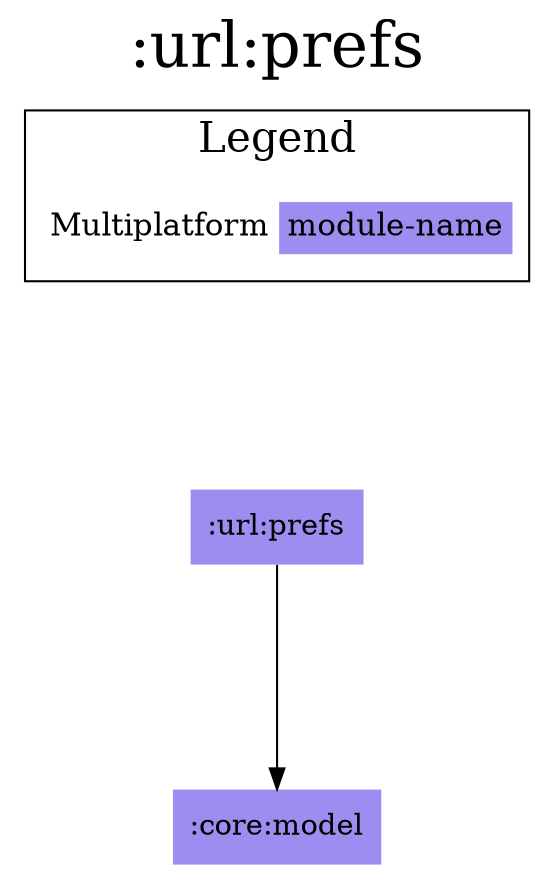 digraph {
edge ["dir"="forward"]
graph ["dpi"="100","label"=":url:prefs","labelloc"="t","fontsize"="30","ranksep"="1.5","rankdir"="TB"]
node ["style"="filled"]
":core:model" ["fillcolor"="#9D8DF1","shape"="none"]
":url:prefs" ["fillcolor"="#9D8DF1","shape"="none"]
{
edge ["dir"="none"]
graph ["rank"="same"]
}
":url:prefs" -> ":core:model"
subgraph "cluster_legend" {
edge ["dir"="none"]
graph ["label"="Legend","fontsize"="20"]
"Legend" ["style"="filled","fillcolor"="#FFFFFF","shape"="none","margin"="0","fontsize"="15","label"=<
<TABLE BORDER="0" CELLBORDER="0" CELLSPACING="0" CELLPADDING="4">
<TR><TD>Multiplatform</TD><TD BGCOLOR="#9D8DF1">module-name</TD></TR>
</TABLE>
>]
} -> ":url:prefs" ["style"="invis"]
}
